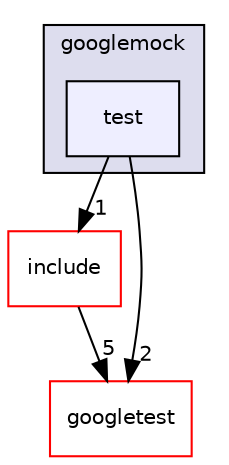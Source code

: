 digraph "_deps/googletest-src/googlemock/test" {
  compound=true
  node [ fontsize="10", fontname="Helvetica"];
  edge [ labelfontsize="10", labelfontname="Helvetica"];
  subgraph clusterdir_9f752931467437595e750a893adae36d {
    graph [ bgcolor="#ddddee", pencolor="black", label="googlemock" fontname="Helvetica", fontsize="10", URL="dir_9f752931467437595e750a893adae36d.html"]
  dir_465c120438526ce2e2c9ecc4089da42a [shape=box, label="test", style="filled", fillcolor="#eeeeff", pencolor="black", URL="dir_465c120438526ce2e2c9ecc4089da42a.html"];
  }
  dir_3dec950ecf48919712294e90ed651c0d [shape=box label="include" fillcolor="white" style="filled" color="red" URL="dir_3dec950ecf48919712294e90ed651c0d.html"];
  dir_22568a91a9e129076b6e99e80c459363 [shape=box label="googletest" fillcolor="white" style="filled" color="red" URL="dir_22568a91a9e129076b6e99e80c459363.html"];
  dir_465c120438526ce2e2c9ecc4089da42a->dir_3dec950ecf48919712294e90ed651c0d [headlabel="1", labeldistance=1.5 headhref="dir_000017_000005.html"];
  dir_465c120438526ce2e2c9ecc4089da42a->dir_22568a91a9e129076b6e99e80c459363 [headlabel="2", labeldistance=1.5 headhref="dir_000017_000010.html"];
  dir_3dec950ecf48919712294e90ed651c0d->dir_22568a91a9e129076b6e99e80c459363 [headlabel="5", labeldistance=1.5 headhref="dir_000005_000010.html"];
}
